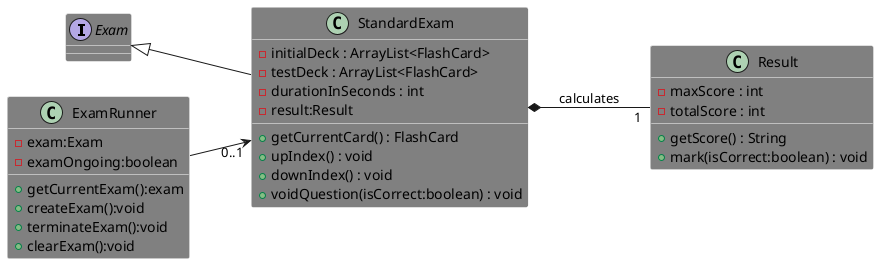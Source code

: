 @startuml
left to right direction
interface Exam
Exam <|-- StandardExam
StandardExam *-- "1" Result : calculates
ExamRunner --> "0..1" StandardExam

class StandardExam {
    -initialDeck : ArrayList<FlashCard>
    -testDeck : ArrayList<FlashCard>
    -durationInSeconds : int
    -result:Result
    +getCurrentCard() : FlashCard
    +upIndex() : void
    +downIndex() : void
    +voidQuestion(isCorrect:boolean) : void
}



class Result {
    -maxScore : int
    -totalScore : int
    +getScore() : String
    +mark(isCorrect:boolean) : void
}

class ExamRunner {
    -exam:Exam
    -examOngoing:boolean
    +getCurrentExam():exam
    +createExam():void
    +terminateExam():void
    +clearExam():void
}

together {
    class ExamRunner
    class StandardExam
    class Result
}

skinparam class {
	BackgroundColor Grey
	ArrowColor Black
	BorderColor White
}
@enduml
